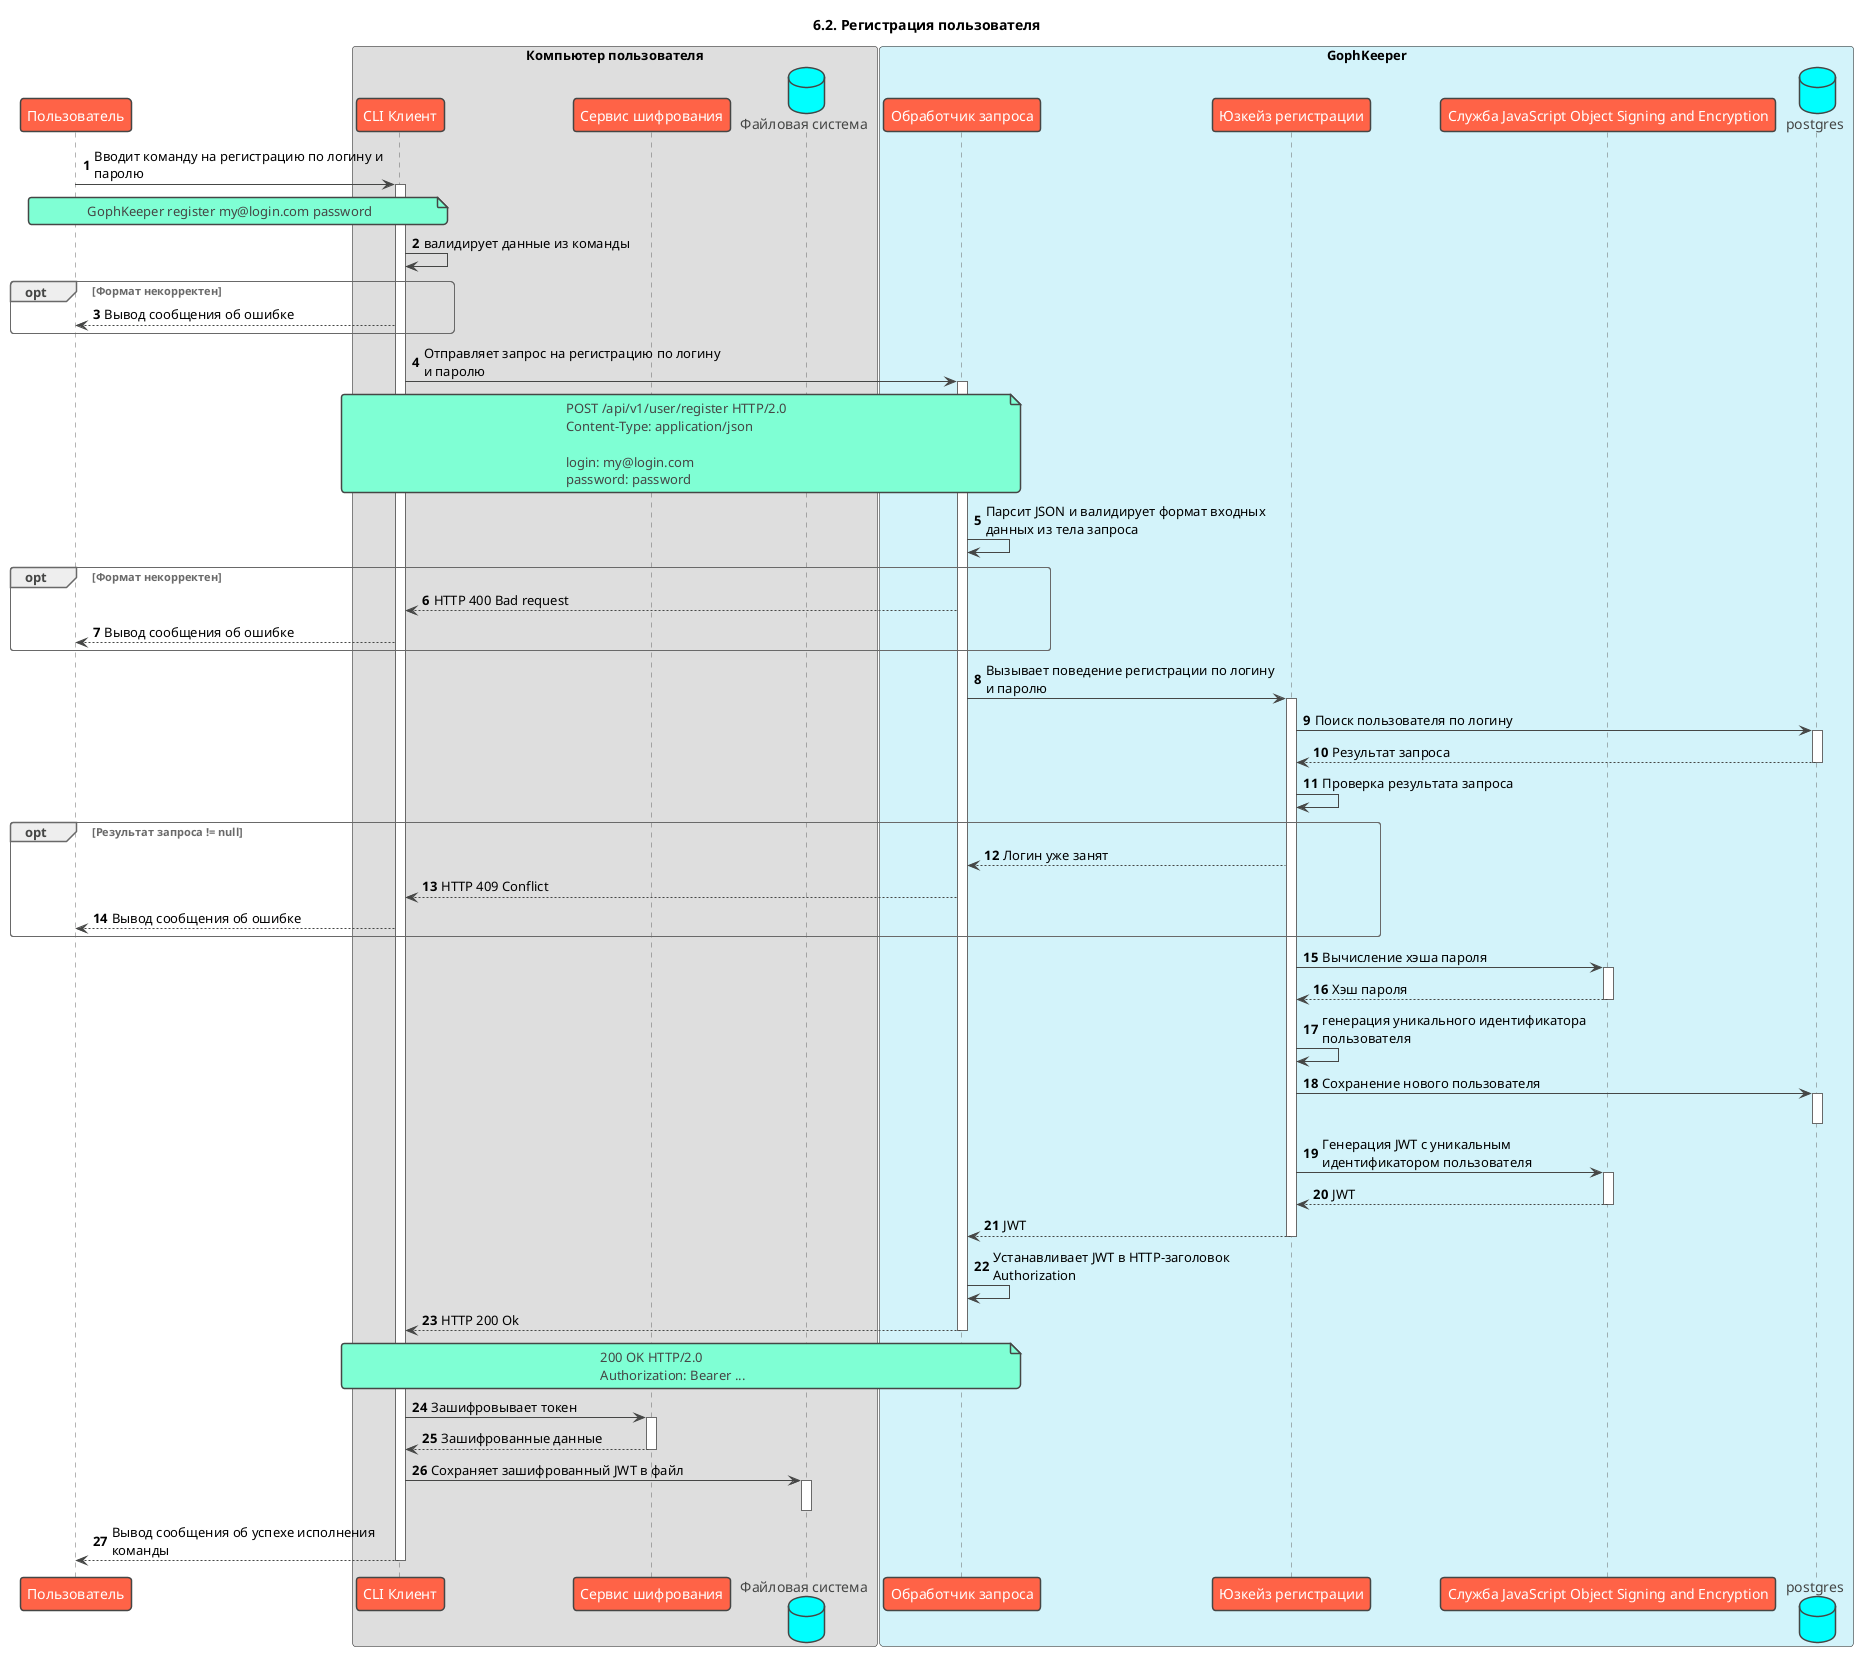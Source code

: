 @startuml
!theme vibrant
title: 6.2. Регистрация пользователя
skinparam maxMessageSize 300
autonumber

participant "Пользователь" as user
box "Компьютер пользователя" #DEDEDE
    participant "CLI Клиент" as client
    participant "Сервис шифрования" as cli_crypto
    database "Файловая система" as file
end box

box "GophKeeper" #d3f3fa
    participant "Обработчик запроса" as handler
    participant "Юзкейз регистрации" as auth
    participant "Служба JavaScript Object Signing and Encryption" as jose
    database "postgres" as db
end box

user -> client ++ : Вводит команду на регистрацию по логину и паролю
note over user, client
    GophKeeper register my@login.com password  
end note

client -> client: валидирует данные из команды

opt Формат некорректен
    client --> user: Вывод сообщения об ошибке
end

client -> handler ++ : Отправляет запрос на регистрацию по логину и паролю
note over client, handler
    POST /api/v1/user/register HTTP/2.0
    Content-Type: application/json

    login: my@login.com
    password: password   
end note

handler -> handler : Парсит JSON и валидирует формат входных данных из тела запроса
opt Формат некорректен
    handler --> client: HTTP 400 Bad request
    client --> user: Вывод сообщения об ошибке
end

handler -> auth ++ : Вызывает поведение регистрации по логину и паролю
auth -> db ++ : Поиск пользователя по логину
return Результат запроса
auth -> auth: Проверка результата запроса
opt Результат запроса != null
    auth --> handler: Логин уже занят
    handler --> client: HTTP 409 Conflict
    client --> user: Вывод сообщения об ошибке
end

auth -> jose ++: Вычисление хэша пароля
return Хэш пароля
auth -> auth: генерация уникального идентификатора пользователя
auth -> db ++: Сохранение нового пользователя
deactivate db
    
auth -> jose ++: Генерация JWT с уникальным идентификатором пользователя
return JWT
return JWT

handler -> handler: Устанавливает JWT в HTTP-заголовок Authorization
return HTTP 200 Ok
note over client, handler
    200 OK HTTP/2.0
    Authorization: Bearer ...  
end note
client -> cli_crypto ++ : Зашифровывает токен
return Зашифрованные данные
client -> file: Сохраняет зашифрованный JWT в файл
activate file
deactivate file 
return Вывод сообщения об успехе исполнения команды
@enduml